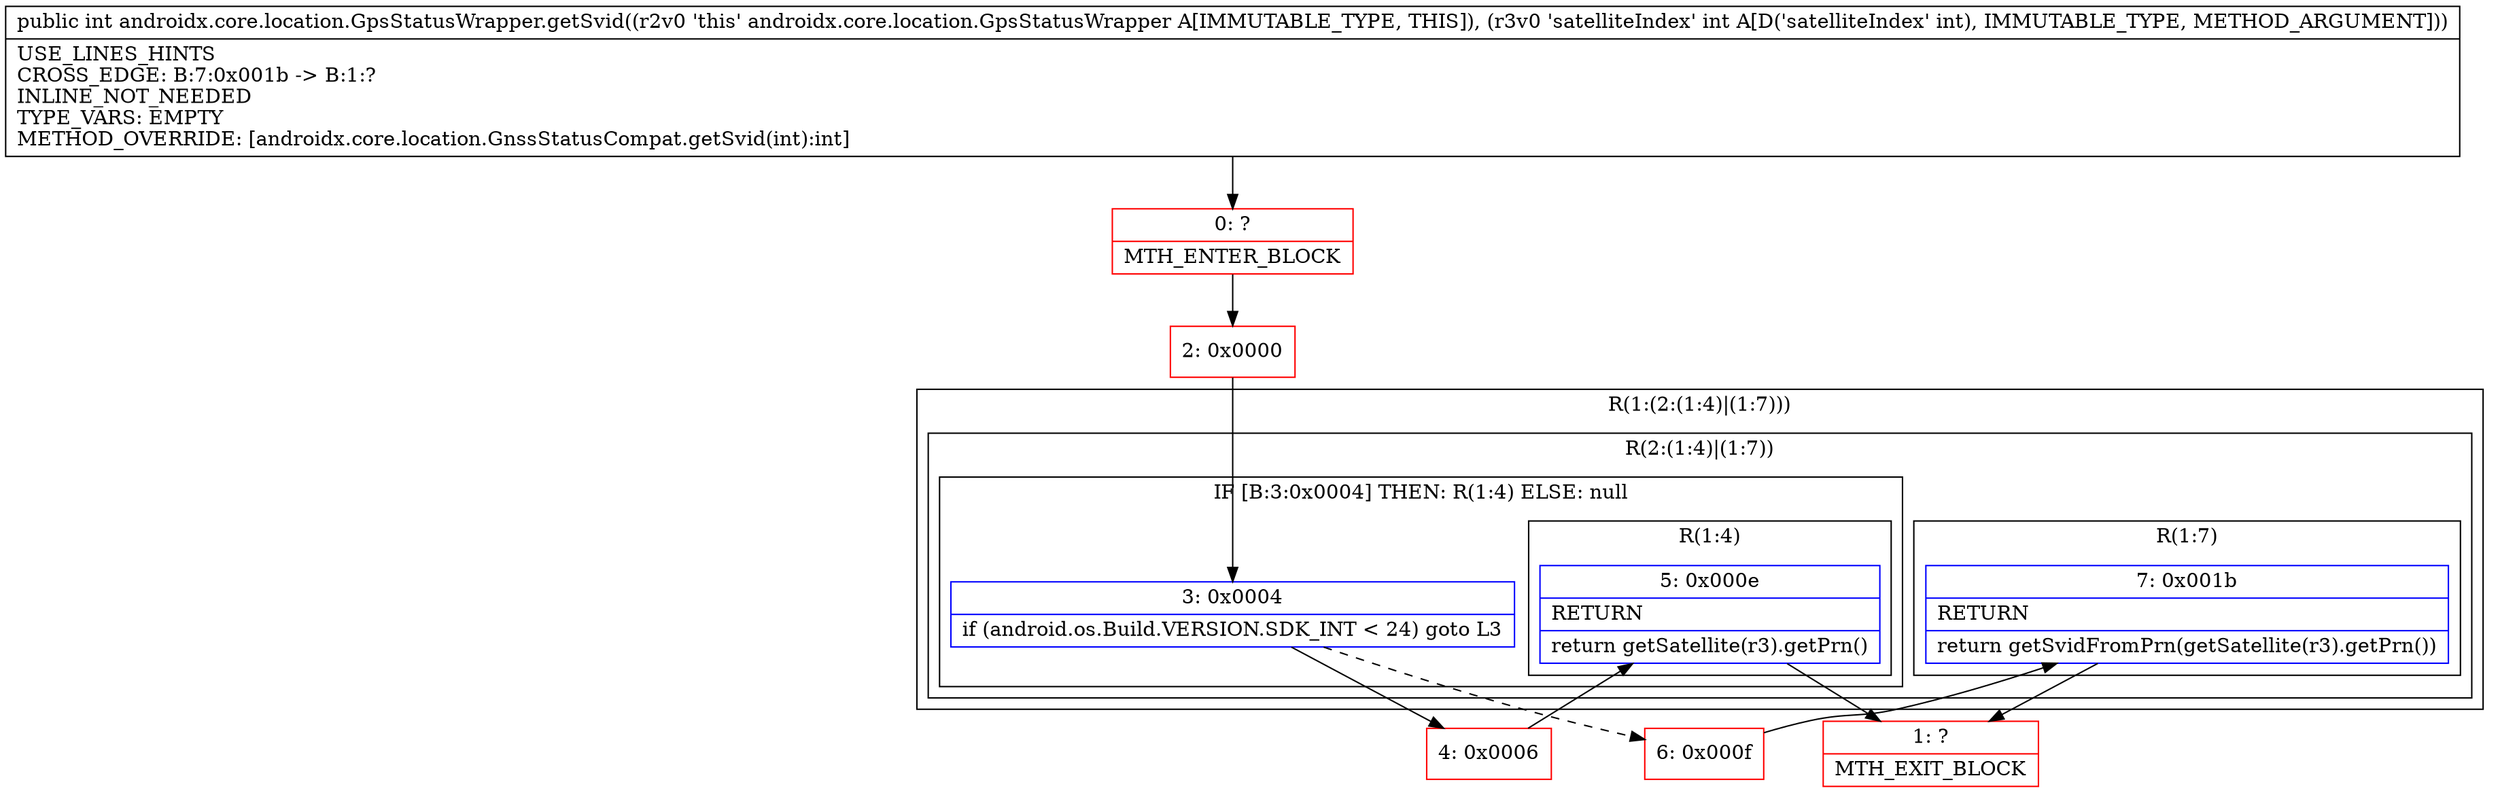 digraph "CFG forandroidx.core.location.GpsStatusWrapper.getSvid(I)I" {
subgraph cluster_Region_2125322361 {
label = "R(1:(2:(1:4)|(1:7)))";
node [shape=record,color=blue];
subgraph cluster_Region_712094248 {
label = "R(2:(1:4)|(1:7))";
node [shape=record,color=blue];
subgraph cluster_IfRegion_58140573 {
label = "IF [B:3:0x0004] THEN: R(1:4) ELSE: null";
node [shape=record,color=blue];
Node_3 [shape=record,label="{3\:\ 0x0004|if (android.os.Build.VERSION.SDK_INT \< 24) goto L3\l}"];
subgraph cluster_Region_1560860010 {
label = "R(1:4)";
node [shape=record,color=blue];
Node_5 [shape=record,label="{5\:\ 0x000e|RETURN\l|return getSatellite(r3).getPrn()\l}"];
}
}
subgraph cluster_Region_1299620002 {
label = "R(1:7)";
node [shape=record,color=blue];
Node_7 [shape=record,label="{7\:\ 0x001b|RETURN\l|return getSvidFromPrn(getSatellite(r3).getPrn())\l}"];
}
}
}
Node_0 [shape=record,color=red,label="{0\:\ ?|MTH_ENTER_BLOCK\l}"];
Node_2 [shape=record,color=red,label="{2\:\ 0x0000}"];
Node_4 [shape=record,color=red,label="{4\:\ 0x0006}"];
Node_1 [shape=record,color=red,label="{1\:\ ?|MTH_EXIT_BLOCK\l}"];
Node_6 [shape=record,color=red,label="{6\:\ 0x000f}"];
MethodNode[shape=record,label="{public int androidx.core.location.GpsStatusWrapper.getSvid((r2v0 'this' androidx.core.location.GpsStatusWrapper A[IMMUTABLE_TYPE, THIS]), (r3v0 'satelliteIndex' int A[D('satelliteIndex' int), IMMUTABLE_TYPE, METHOD_ARGUMENT]))  | USE_LINES_HINTS\lCROSS_EDGE: B:7:0x001b \-\> B:1:?\lINLINE_NOT_NEEDED\lTYPE_VARS: EMPTY\lMETHOD_OVERRIDE: [androidx.core.location.GnssStatusCompat.getSvid(int):int]\l}"];
MethodNode -> Node_0;Node_3 -> Node_4;
Node_3 -> Node_6[style=dashed];
Node_5 -> Node_1;
Node_7 -> Node_1;
Node_0 -> Node_2;
Node_2 -> Node_3;
Node_4 -> Node_5;
Node_6 -> Node_7;
}

